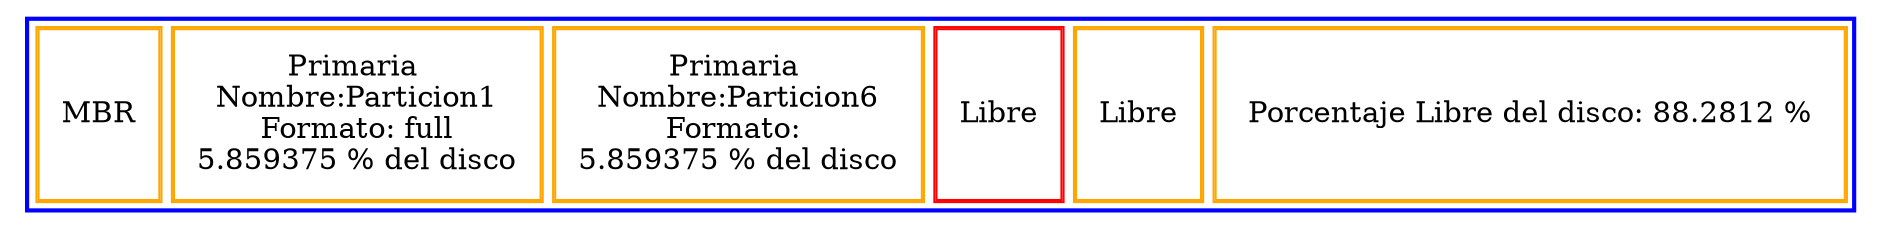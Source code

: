 digraph G{
tbl [
shape=plaintext
label=<
<table border='2' cellborder='0' color='blue' cellspacing='1'>
<tr>
<td colspan='1' rowspan='1'>
<table color='orange' border='1' cellborder='1' cellpadding='10' cellspacing='0'>
<tr><td>MBR</td></tr>
</table>
</td>
<td colspan='1' rowspan='1'>
<table color='orange' border='1' cellborder='1' cellpadding='10' cellspacing='0'>
<tr><td>Primaria <br/>Nombre:Particion1<br/> Formato: full <br/>5.859375 % del disco</td></tr>
</table>
</td>
<td colspan='1' rowspan='1'>
<table color='orange' border='1' cellborder='1' cellpadding='10' cellspacing='0'>
<tr><td>Primaria <br/>Nombre:Particion6<br/> Formato:  <br/>5.859375 % del disco</td></tr>
</table>
</td>
<td colspan='1' rowspan='1'>
<table color='red' border='1' cellborder='1' cellpadding='10' cellspacing='0'>
<tr>
<td>Libre</td>
</tr>
</table>
</td>
<td colspan='1' rowspan='1'>
<table color='orange' border='1' cellborder='1' cellpadding='10' cellspacing='0'>
<tr><td>Libre</td></tr>
</table>
</td>
<td colspan='1' rowspan='1'>
<table color='orange' border='1' cellborder='1' cellpadding='10' cellspacing='0'>
<tr><td> Porcentaje Libre del disco: 88.2812 % </td></tr>
</table>
</td>
</tr>
</table>
>];
}
